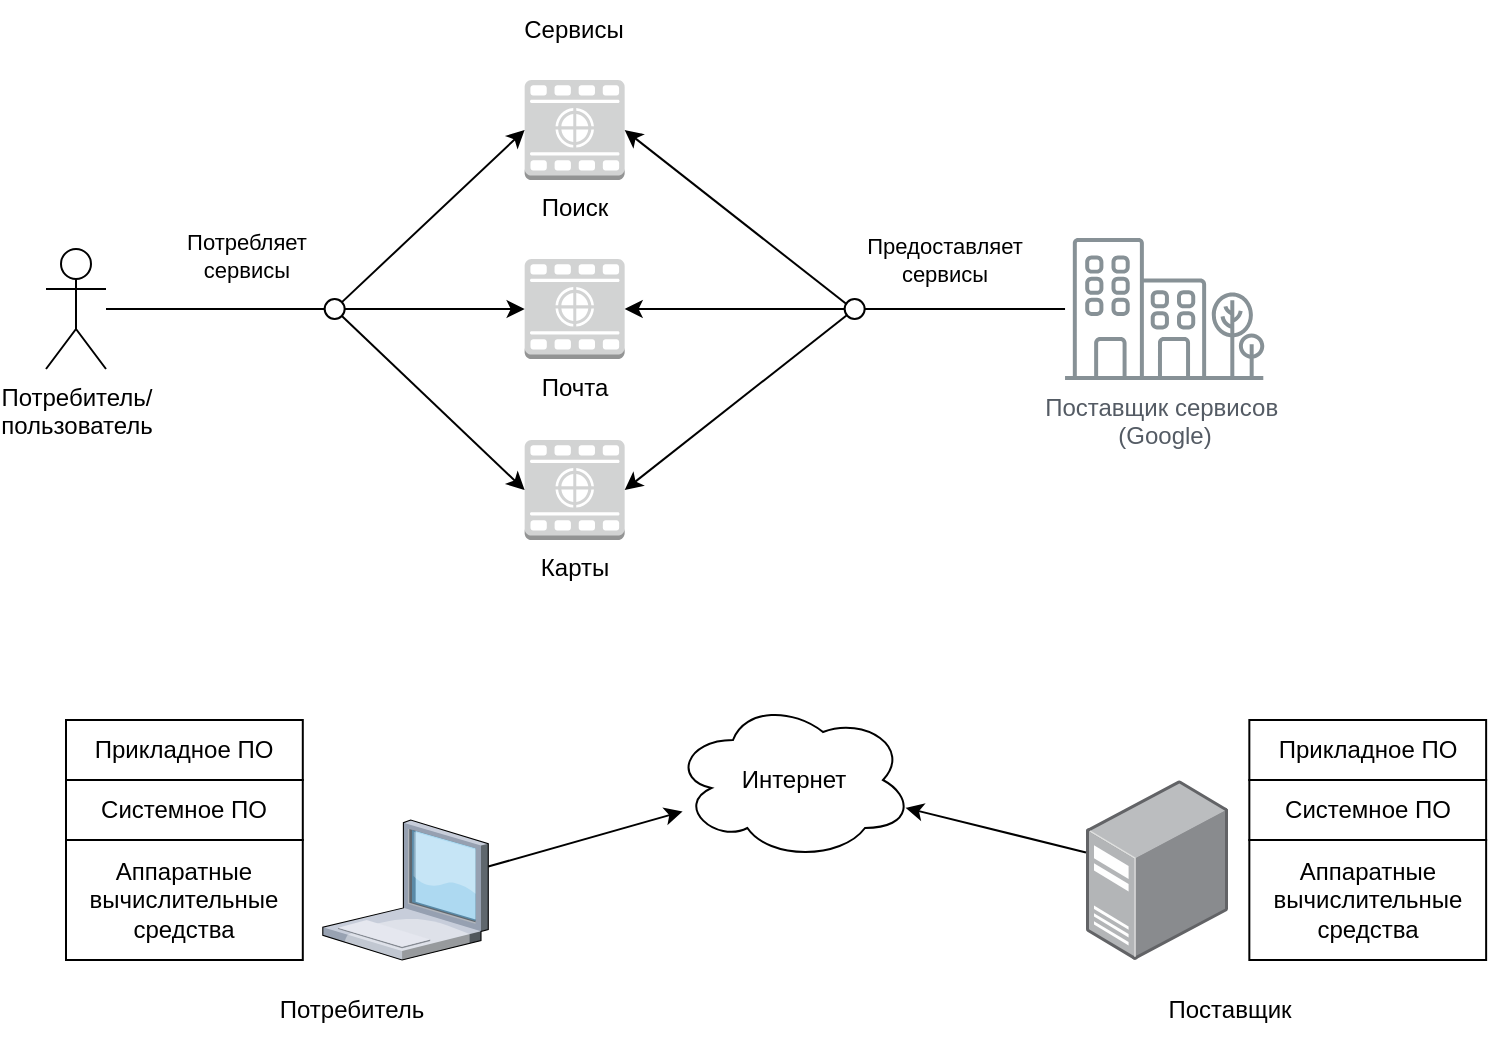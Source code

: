<mxfile version="20.3.0" type="device"><diagram id="KoBsMoJb_s3T4Pop0m7U" name="Страница 1"><mxGraphModel dx="1085" dy="640" grid="1" gridSize="10" guides="1" tooltips="1" connect="1" arrows="1" fold="1" page="1" pageScale="1" pageWidth="827" pageHeight="1169" math="0" shadow="0"><root><mxCell id="0"/><mxCell id="1" parent="0"/><mxCell id="NmXIGgQVGq8aoNHj-clz-1" value="Поставщик сервисов&amp;nbsp;&lt;br&gt;(Google)" style="sketch=0;outlineConnect=0;gradientColor=none;fontColor=#545B64;strokeColor=none;fillColor=#879196;dashed=0;verticalLabelPosition=bottom;verticalAlign=top;align=center;html=1;fontSize=12;fontStyle=0;aspect=fixed;shape=mxgraph.aws4.illustration_office_building;pointerEvents=1" parent="1" vertex="1"><mxGeometry x="549.33" y="209" width="100" height="71" as="geometry"/></mxCell><mxCell id="NmXIGgQVGq8aoNHj-clz-3" value="Поиск" style="outlineConnect=0;dashed=0;verticalLabelPosition=bottom;verticalAlign=top;align=center;html=1;shape=mxgraph.aws3.multimedia;fillColor=#D2D3D3;gradientColor=none;" parent="1" vertex="1"><mxGeometry x="279.33" y="130" width="50" height="50" as="geometry"/></mxCell><mxCell id="NmXIGgQVGq8aoNHj-clz-6" value="Почта" style="outlineConnect=0;dashed=0;verticalLabelPosition=bottom;verticalAlign=top;align=center;html=1;shape=mxgraph.aws3.multimedia;fillColor=#D2D3D3;gradientColor=none;" parent="1" vertex="1"><mxGeometry x="279.33" y="219.5" width="50" height="50" as="geometry"/></mxCell><mxCell id="NmXIGgQVGq8aoNHj-clz-7" value="Карты" style="outlineConnect=0;dashed=0;verticalLabelPosition=bottom;verticalAlign=top;align=center;html=1;shape=mxgraph.aws3.multimedia;fillColor=#D2D3D3;gradientColor=none;" parent="1" vertex="1"><mxGeometry x="279.33" y="310" width="50" height="50" as="geometry"/></mxCell><mxCell id="NmXIGgQVGq8aoNHj-clz-8" value="" style="endArrow=none;html=1;rounded=0;endFill=0;entryX=1;entryY=0.5;entryDx=0;entryDy=0;" parent="1" source="NmXIGgQVGq8aoNHj-clz-1" target="NmXIGgQVGq8aoNHj-clz-12" edge="1"><mxGeometry width="50" height="50" relative="1" as="geometry"><mxPoint x="399.33" y="300" as="sourcePoint"/><mxPoint x="409.33" y="245" as="targetPoint"/></mxGeometry></mxCell><mxCell id="NmXIGgQVGq8aoNHj-clz-9" value="Предоставляет &lt;br&gt;сервисы" style="edgeLabel;html=1;align=center;verticalAlign=middle;resizable=0;points=[];" parent="NmXIGgQVGq8aoNHj-clz-8" vertex="1" connectable="0"><mxGeometry x="0.187" y="1" relative="1" as="geometry"><mxPoint x="-1" y="-26" as="offset"/></mxGeometry></mxCell><mxCell id="NmXIGgQVGq8aoNHj-clz-11" value="" style="endArrow=classic;html=1;rounded=0;entryX=1;entryY=0.5;entryDx=0;entryDy=0;entryPerimeter=0;exitX=1;exitY=1;exitDx=0;exitDy=0;" parent="1" source="NmXIGgQVGq8aoNHj-clz-12" target="NmXIGgQVGq8aoNHj-clz-3" edge="1"><mxGeometry width="50" height="50" relative="1" as="geometry"><mxPoint x="389.33" y="190" as="sourcePoint"/><mxPoint x="449.33" y="240" as="targetPoint"/></mxGeometry></mxCell><mxCell id="NmXIGgQVGq8aoNHj-clz-12" value="" style="ellipse;whiteSpace=wrap;html=1;aspect=fixed;" parent="1" vertex="1"><mxGeometry x="439.33" y="239.5" width="10" height="10" as="geometry"/></mxCell><mxCell id="kBo_jYf47gY24qaNwN0z-2" value="" style="endArrow=classic;html=1;rounded=0;" parent="1" source="NmXIGgQVGq8aoNHj-clz-12" target="NmXIGgQVGq8aoNHj-clz-6" edge="1"><mxGeometry width="50" height="50" relative="1" as="geometry"><mxPoint x="457.866" y="258.036" as="sourcePoint"/><mxPoint x="339.33" y="155" as="targetPoint"/></mxGeometry></mxCell><mxCell id="kBo_jYf47gY24qaNwN0z-3" value="" style="endArrow=classic;html=1;rounded=0;entryX=1;entryY=0.5;entryDx=0;entryDy=0;entryPerimeter=0;" parent="1" source="NmXIGgQVGq8aoNHj-clz-12" target="NmXIGgQVGq8aoNHj-clz-7" edge="1"><mxGeometry width="50" height="50" relative="1" as="geometry"><mxPoint x="449.33" y="240" as="sourcePoint"/><mxPoint x="339.33" y="254.5" as="targetPoint"/></mxGeometry></mxCell><mxCell id="VdeQoZsbtultK-x6YcoV-1" value="Сервисы" style="text;html=1;strokeColor=none;fillColor=none;align=center;verticalAlign=middle;whiteSpace=wrap;rounded=0;" vertex="1" parent="1"><mxGeometry x="274.33" y="90" width="60" height="30" as="geometry"/></mxCell><mxCell id="VdeQoZsbtultK-x6YcoV-2" value="Потребитель/&lt;br&gt;пользователь&lt;br&gt;" style="shape=umlActor;verticalLabelPosition=bottom;verticalAlign=top;html=1;outlineConnect=0;" vertex="1" parent="1"><mxGeometry x="40" y="214.5" width="30" height="60" as="geometry"/></mxCell><mxCell id="VdeQoZsbtultK-x6YcoV-20" value="" style="endArrow=none;html=1;rounded=0;endFill=0;entryX=1;entryY=0.5;entryDx=0;entryDy=0;" edge="1" target="VdeQoZsbtultK-x6YcoV-23" parent="1" source="VdeQoZsbtultK-x6YcoV-2"><mxGeometry width="50" height="50" relative="1" as="geometry"><mxPoint x="70" y="239.5" as="sourcePoint"/><mxPoint x="370" y="249.5" as="targetPoint"/></mxGeometry></mxCell><mxCell id="VdeQoZsbtultK-x6YcoV-21" value="Потребляет &lt;br&gt;сервисы" style="edgeLabel;html=1;align=center;verticalAlign=middle;resizable=0;points=[];" vertex="1" connectable="0" parent="VdeQoZsbtultK-x6YcoV-20"><mxGeometry x="0.187" y="1" relative="1" as="geometry"><mxPoint x="-1" y="-26" as="offset"/></mxGeometry></mxCell><mxCell id="VdeQoZsbtultK-x6YcoV-22" value="" style="endArrow=classic;html=1;rounded=0;entryX=0;entryY=0.5;entryDx=0;entryDy=0;entryPerimeter=0;" edge="1" source="VdeQoZsbtultK-x6YcoV-23" parent="1" target="NmXIGgQVGq8aoNHj-clz-3"><mxGeometry width="50" height="50" relative="1" as="geometry"><mxPoint x="399.33" y="200" as="sourcePoint"/><mxPoint x="339.33" y="165" as="targetPoint"/></mxGeometry></mxCell><mxCell id="VdeQoZsbtultK-x6YcoV-23" value="" style="ellipse;whiteSpace=wrap;html=1;aspect=fixed;" vertex="1" parent="1"><mxGeometry x="179.33" y="239.5" width="10" height="10" as="geometry"/></mxCell><mxCell id="VdeQoZsbtultK-x6YcoV-24" value="" style="endArrow=classic;html=1;rounded=0;" edge="1" source="VdeQoZsbtultK-x6YcoV-23" parent="1" target="NmXIGgQVGq8aoNHj-clz-6"><mxGeometry width="50" height="50" relative="1" as="geometry"><mxPoint x="467.866" y="268.036" as="sourcePoint"/><mxPoint x="339.33" y="254.5" as="targetPoint"/></mxGeometry></mxCell><mxCell id="VdeQoZsbtultK-x6YcoV-25" value="" style="endArrow=classic;html=1;rounded=0;entryX=0;entryY=0.5;entryDx=0;entryDy=0;entryPerimeter=0;" edge="1" source="VdeQoZsbtultK-x6YcoV-23" parent="1" target="NmXIGgQVGq8aoNHj-clz-7"><mxGeometry width="50" height="50" relative="1" as="geometry"><mxPoint x="459.33" y="250" as="sourcePoint"/><mxPoint x="339.33" y="345" as="targetPoint"/></mxGeometry></mxCell><mxCell id="VdeQoZsbtultK-x6YcoV-46" value="Аппаратные &lt;br&gt;вычислительные средства" style="rounded=0;whiteSpace=wrap;html=1;" vertex="1" parent="1"><mxGeometry x="50" y="510" width="118.4" height="60" as="geometry"/></mxCell><mxCell id="VdeQoZsbtultK-x6YcoV-47" value="Системное ПО" style="rounded=0;whiteSpace=wrap;html=1;" vertex="1" parent="1"><mxGeometry x="50" y="480" width="118.4" height="30" as="geometry"/></mxCell><mxCell id="VdeQoZsbtultK-x6YcoV-48" value="Прикладное ПО" style="rounded=0;whiteSpace=wrap;html=1;" vertex="1" parent="1"><mxGeometry x="50" y="450" width="118.4" height="30" as="geometry"/></mxCell><mxCell id="VdeQoZsbtultK-x6YcoV-49" value="" style="verticalLabelPosition=bottom;sketch=0;aspect=fixed;html=1;verticalAlign=top;strokeColor=none;align=center;outlineConnect=0;shape=mxgraph.citrix.laptop_1;" vertex="1" parent="1"><mxGeometry x="178.4" y="500" width="82.73" height="70" as="geometry"/></mxCell><mxCell id="VdeQoZsbtultK-x6YcoV-54" value="" style="points=[];aspect=fixed;html=1;align=center;shadow=0;dashed=0;image;image=img/lib/allied_telesis/computer_and_terminals/Server_Desktop.svg;" vertex="1" parent="1"><mxGeometry x="560" y="480" width="71" height="90" as="geometry"/></mxCell><mxCell id="VdeQoZsbtultK-x6YcoV-55" value="Интернет" style="ellipse;shape=cloud;whiteSpace=wrap;html=1;" vertex="1" parent="1"><mxGeometry x="353.5" y="440" width="120" height="80" as="geometry"/></mxCell><mxCell id="VdeQoZsbtultK-x6YcoV-56" value="" style="endArrow=classic;html=1;rounded=0;" edge="1" parent="1" source="VdeQoZsbtultK-x6YcoV-49" target="VdeQoZsbtultK-x6YcoV-55"><mxGeometry width="50" height="50" relative="1" as="geometry"><mxPoint x="410" y="400" as="sourcePoint"/><mxPoint x="460" y="350" as="targetPoint"/></mxGeometry></mxCell><mxCell id="VdeQoZsbtultK-x6YcoV-57" value="" style="endArrow=classic;html=1;rounded=0;" edge="1" parent="1" source="VdeQoZsbtultK-x6YcoV-54" target="VdeQoZsbtultK-x6YcoV-55"><mxGeometry width="50" height="50" relative="1" as="geometry"><mxPoint x="410" y="400" as="sourcePoint"/><mxPoint x="460" y="350" as="targetPoint"/></mxGeometry></mxCell><mxCell id="VdeQoZsbtultK-x6YcoV-59" value="Аппаратные &lt;br&gt;вычислительные средства" style="rounded=0;whiteSpace=wrap;html=1;" vertex="1" parent="1"><mxGeometry x="641.67" y="510" width="118.4" height="60" as="geometry"/></mxCell><mxCell id="VdeQoZsbtultK-x6YcoV-60" value="Системное ПО" style="rounded=0;whiteSpace=wrap;html=1;" vertex="1" parent="1"><mxGeometry x="641.67" y="480" width="118.4" height="30" as="geometry"/></mxCell><mxCell id="VdeQoZsbtultK-x6YcoV-61" value="Прикладное ПО" style="rounded=0;whiteSpace=wrap;html=1;" vertex="1" parent="1"><mxGeometry x="641.67" y="450" width="118.4" height="30" as="geometry"/></mxCell><mxCell id="VdeQoZsbtultK-x6YcoV-63" value="Потребитель" style="text;html=1;strokeColor=none;fillColor=none;align=center;verticalAlign=middle;whiteSpace=wrap;rounded=0;" vertex="1" parent="1"><mxGeometry x="162.73" y="580" width="60" height="30" as="geometry"/></mxCell><mxCell id="VdeQoZsbtultK-x6YcoV-64" value="Поставщик" style="text;html=1;strokeColor=none;fillColor=none;align=center;verticalAlign=middle;whiteSpace=wrap;rounded=0;" vertex="1" parent="1"><mxGeometry x="601.67" y="580" width="60" height="30" as="geometry"/></mxCell></root></mxGraphModel></diagram></mxfile>